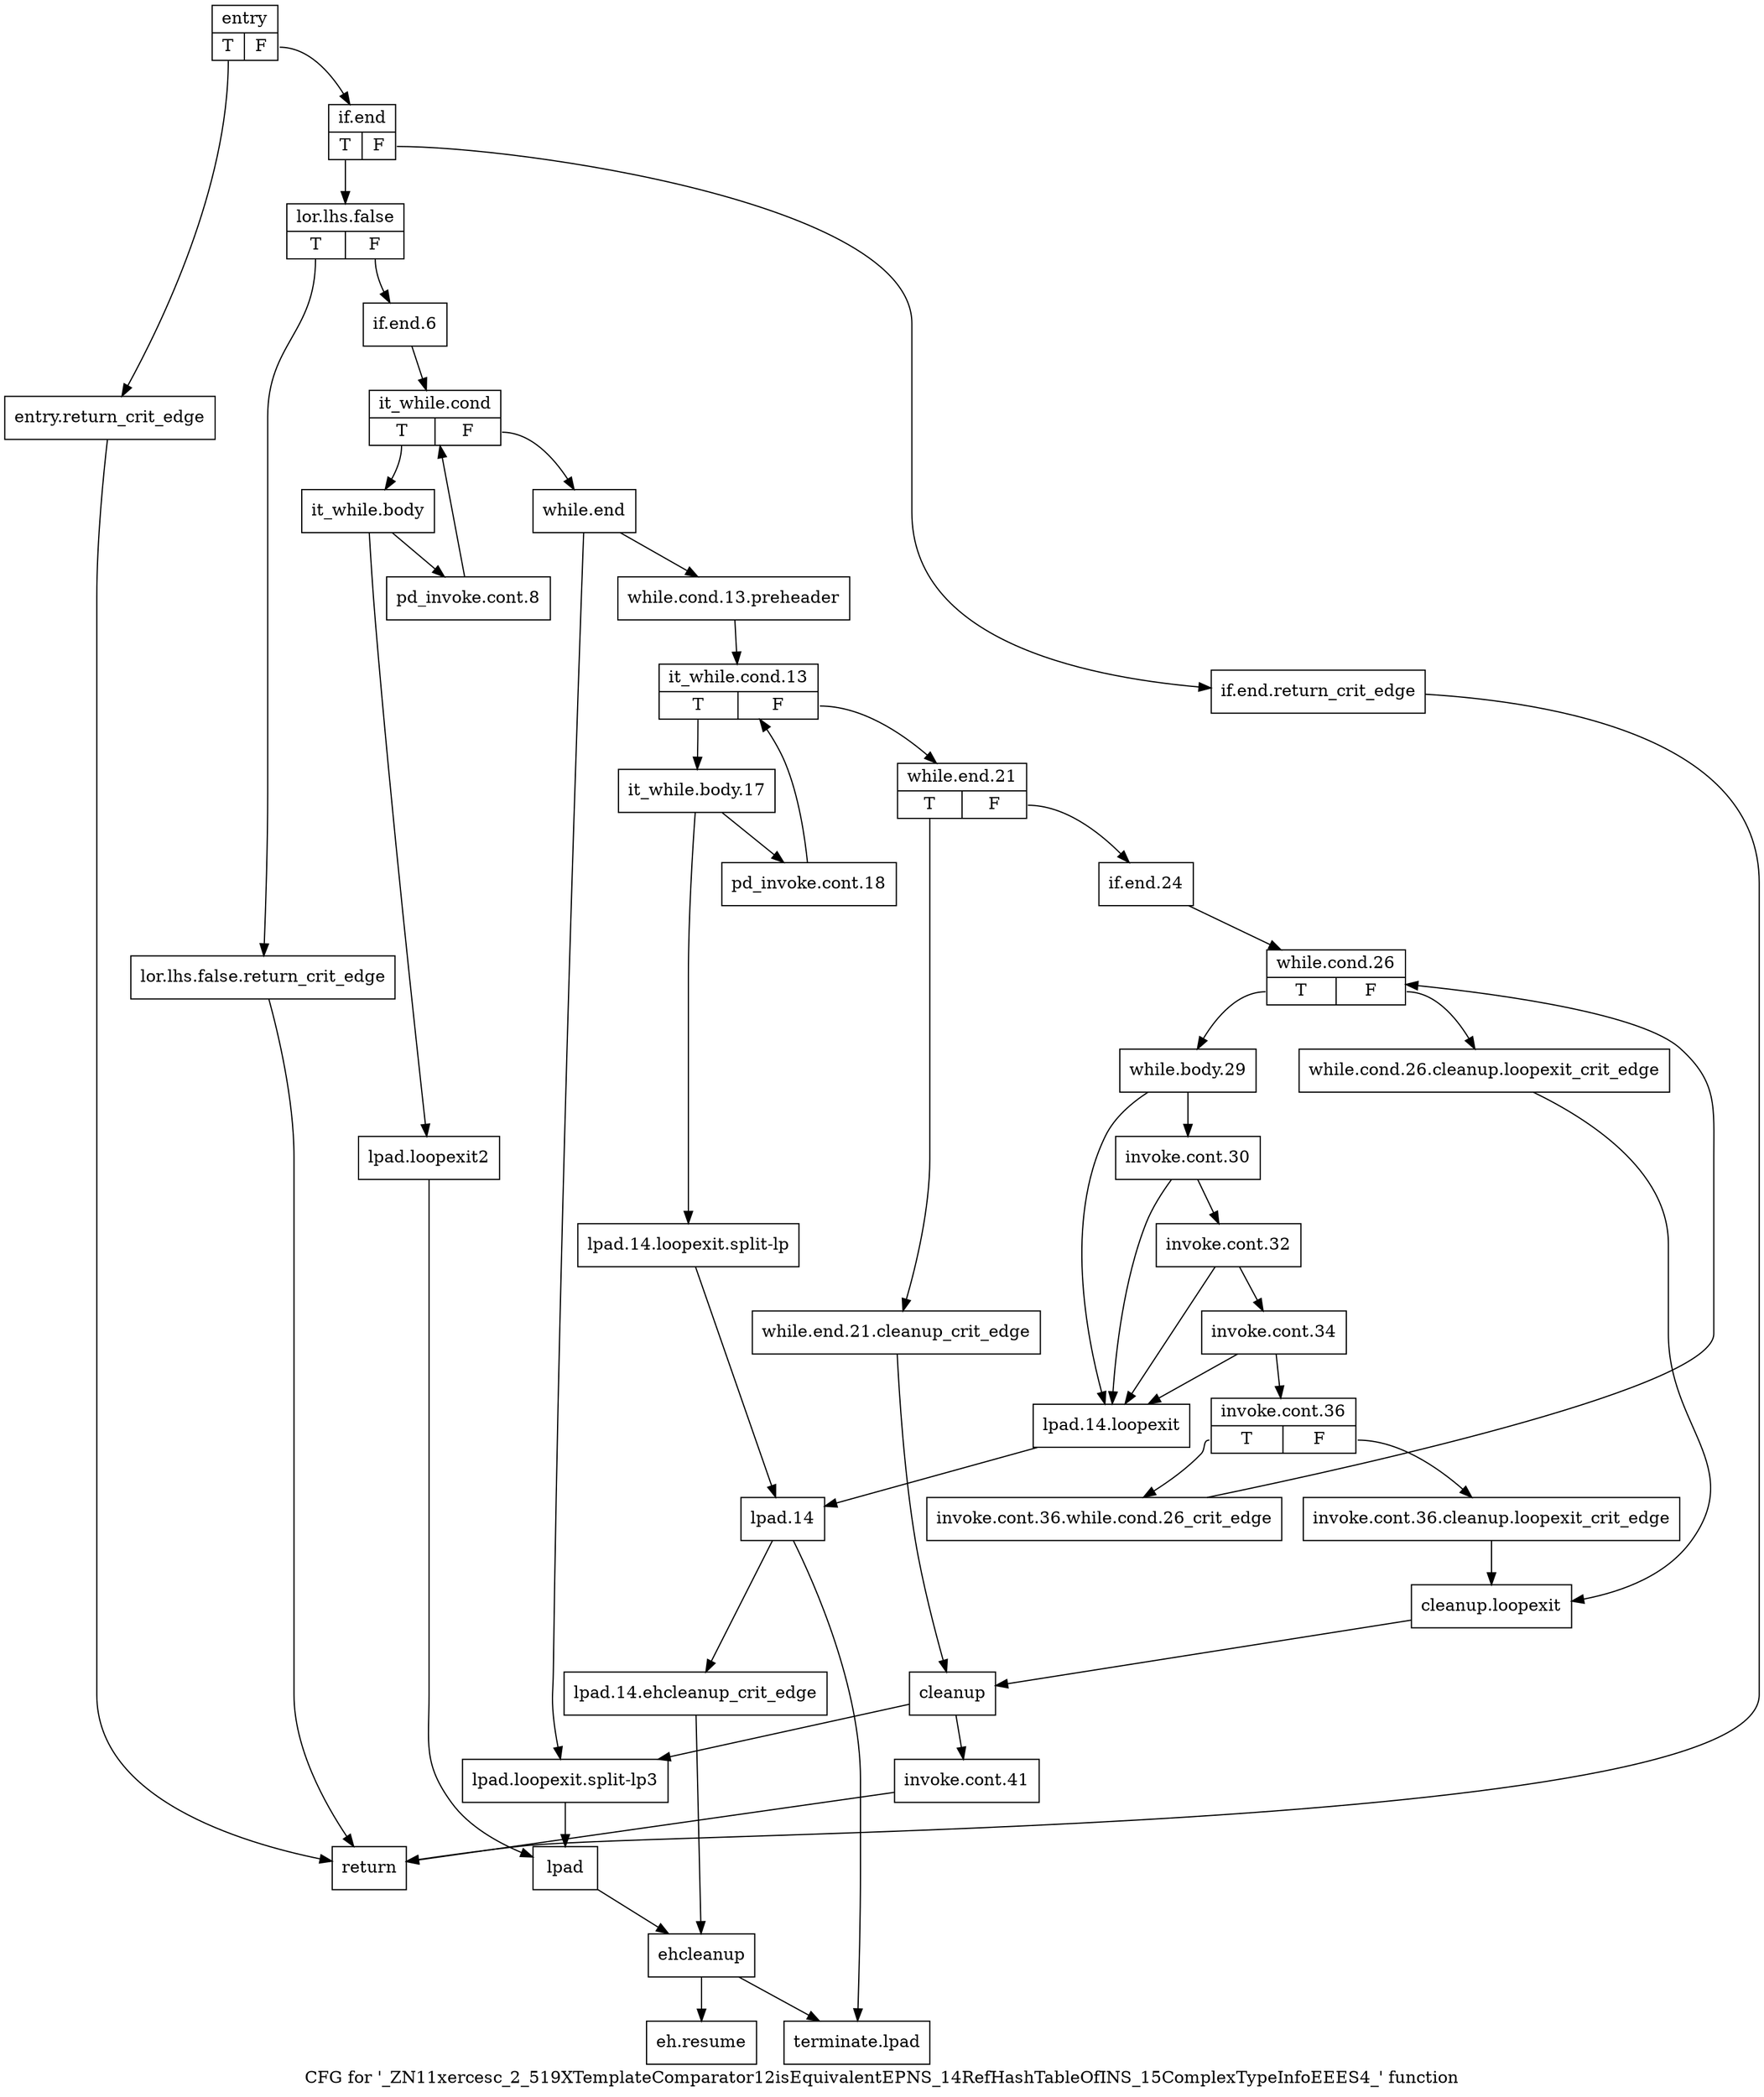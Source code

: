 digraph "CFG for '_ZN11xercesc_2_519XTemplateComparator12isEquivalentEPNS_14RefHashTableOfINS_15ComplexTypeInfoEEES4_' function" {
	label="CFG for '_ZN11xercesc_2_519XTemplateComparator12isEquivalentEPNS_14RefHashTableOfINS_15ComplexTypeInfoEEES4_' function";

	Node0x57d2240 [shape=record,label="{entry|{<s0>T|<s1>F}}"];
	Node0x57d2240:s0 -> Node0x57d2290;
	Node0x57d2240:s1 -> Node0x57d7300;
	Node0x57d2290 [shape=record,label="{entry.return_crit_edge}"];
	Node0x57d2290 -> Node0x57d7e40;
	Node0x57d7300 [shape=record,label="{if.end|{<s0>T|<s1>F}}"];
	Node0x57d7300:s0 -> Node0x57d73a0;
	Node0x57d7300:s1 -> Node0x57d7350;
	Node0x57d7350 [shape=record,label="{if.end.return_crit_edge}"];
	Node0x57d7350 -> Node0x57d7e40;
	Node0x57d73a0 [shape=record,label="{lor.lhs.false|{<s0>T|<s1>F}}"];
	Node0x57d73a0:s0 -> Node0x57d73f0;
	Node0x57d73a0:s1 -> Node0x57d7440;
	Node0x57d73f0 [shape=record,label="{lor.lhs.false.return_crit_edge}"];
	Node0x57d73f0 -> Node0x57d7e40;
	Node0x57d7440 [shape=record,label="{if.end.6}"];
	Node0x57d7440 -> Node0x57d7490;
	Node0x57d7490 [shape=record,label="{it_while.cond|{<s0>T|<s1>F}}"];
	Node0x57d7490:s0 -> Node0x57d74e0;
	Node0x57d7490:s1 -> Node0x57d7670;
	Node0x57d74e0 [shape=record,label="{it_while.body}"];
	Node0x57d74e0 -> Node0x57d7530;
	Node0x57d74e0 -> Node0x57d7580;
	Node0x57d7530 [shape=record,label="{pd_invoke.cont.8}"];
	Node0x57d7530 -> Node0x57d7490;
	Node0x57d7580 [shape=record,label="{lpad.loopexit2}"];
	Node0x57d7580 -> Node0x57d7620;
	Node0x57d75d0 [shape=record,label="{lpad.loopexit.split-lp3}"];
	Node0x57d75d0 -> Node0x57d7620;
	Node0x57d7620 [shape=record,label="{lpad}"];
	Node0x57d7620 -> Node0x57d7df0;
	Node0x57d7670 [shape=record,label="{while.end}"];
	Node0x57d7670 -> Node0x57d76c0;
	Node0x57d7670 -> Node0x57d75d0;
	Node0x57d76c0 [shape=record,label="{while.cond.13.preheader}"];
	Node0x57d76c0 -> Node0x57d7710;
	Node0x57d7710 [shape=record,label="{it_while.cond.13|{<s0>T|<s1>F}}"];
	Node0x57d7710:s0 -> Node0x57d7760;
	Node0x57d7710:s1 -> Node0x57d7940;
	Node0x57d7760 [shape=record,label="{it_while.body.17}"];
	Node0x57d7760 -> Node0x57d77b0;
	Node0x57d7760 -> Node0x57d7850;
	Node0x57d77b0 [shape=record,label="{pd_invoke.cont.18}"];
	Node0x57d77b0 -> Node0x57d7710;
	Node0x57d7800 [shape=record,label="{lpad.14.loopexit}"];
	Node0x57d7800 -> Node0x57d78a0;
	Node0x57d7850 [shape=record,label="{lpad.14.loopexit.split-lp}"];
	Node0x57d7850 -> Node0x57d78a0;
	Node0x57d78a0 [shape=record,label="{lpad.14}"];
	Node0x57d78a0 -> Node0x57d78f0;
	Node0x57d78a0 -> Node0x57d7ee0;
	Node0x57d78f0 [shape=record,label="{lpad.14.ehcleanup_crit_edge}"];
	Node0x57d78f0 -> Node0x57d7df0;
	Node0x57d7940 [shape=record,label="{while.end.21|{<s0>T|<s1>F}}"];
	Node0x57d7940:s0 -> Node0x57d7990;
	Node0x57d7940:s1 -> Node0x57d79e0;
	Node0x57d7990 [shape=record,label="{while.end.21.cleanup_crit_edge}"];
	Node0x57d7990 -> Node0x57d7d50;
	Node0x57d79e0 [shape=record,label="{if.end.24}"];
	Node0x57d79e0 -> Node0x57d7a30;
	Node0x57d7a30 [shape=record,label="{while.cond.26|{<s0>T|<s1>F}}"];
	Node0x57d7a30:s0 -> Node0x57d7ad0;
	Node0x57d7a30:s1 -> Node0x57d7a80;
	Node0x57d7a80 [shape=record,label="{while.cond.26.cleanup.loopexit_crit_edge}"];
	Node0x57d7a80 -> Node0x57d7d00;
	Node0x57d7ad0 [shape=record,label="{while.body.29}"];
	Node0x57d7ad0 -> Node0x57d7b20;
	Node0x57d7ad0 -> Node0x57d7800;
	Node0x57d7b20 [shape=record,label="{invoke.cont.30}"];
	Node0x57d7b20 -> Node0x57d7b70;
	Node0x57d7b20 -> Node0x57d7800;
	Node0x57d7b70 [shape=record,label="{invoke.cont.32}"];
	Node0x57d7b70 -> Node0x57d7bc0;
	Node0x57d7b70 -> Node0x57d7800;
	Node0x57d7bc0 [shape=record,label="{invoke.cont.34}"];
	Node0x57d7bc0 -> Node0x57d7c10;
	Node0x57d7bc0 -> Node0x57d7800;
	Node0x57d7c10 [shape=record,label="{invoke.cont.36|{<s0>T|<s1>F}}"];
	Node0x57d7c10:s0 -> Node0x57d7cb0;
	Node0x57d7c10:s1 -> Node0x57d7c60;
	Node0x57d7c60 [shape=record,label="{invoke.cont.36.cleanup.loopexit_crit_edge}"];
	Node0x57d7c60 -> Node0x57d7d00;
	Node0x57d7cb0 [shape=record,label="{invoke.cont.36.while.cond.26_crit_edge}"];
	Node0x57d7cb0 -> Node0x57d7a30;
	Node0x57d7d00 [shape=record,label="{cleanup.loopexit}"];
	Node0x57d7d00 -> Node0x57d7d50;
	Node0x57d7d50 [shape=record,label="{cleanup}"];
	Node0x57d7d50 -> Node0x57d7da0;
	Node0x57d7d50 -> Node0x57d75d0;
	Node0x57d7da0 [shape=record,label="{invoke.cont.41}"];
	Node0x57d7da0 -> Node0x57d7e40;
	Node0x57d7df0 [shape=record,label="{ehcleanup}"];
	Node0x57d7df0 -> Node0x57d7e90;
	Node0x57d7df0 -> Node0x57d7ee0;
	Node0x57d7e40 [shape=record,label="{return}"];
	Node0x57d7e90 [shape=record,label="{eh.resume}"];
	Node0x57d7ee0 [shape=record,label="{terminate.lpad}"];
}
